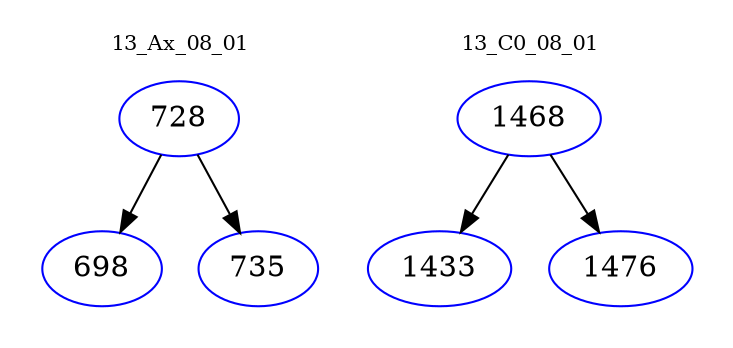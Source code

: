 digraph{
subgraph cluster_0 {
color = white
label = "13_Ax_08_01";
fontsize=10;
T0_728 [label="728", color="blue"]
T0_728 -> T0_698 [color="black"]
T0_698 [label="698", color="blue"]
T0_728 -> T0_735 [color="black"]
T0_735 [label="735", color="blue"]
}
subgraph cluster_1 {
color = white
label = "13_C0_08_01";
fontsize=10;
T1_1468 [label="1468", color="blue"]
T1_1468 -> T1_1433 [color="black"]
T1_1433 [label="1433", color="blue"]
T1_1468 -> T1_1476 [color="black"]
T1_1476 [label="1476", color="blue"]
}
}
